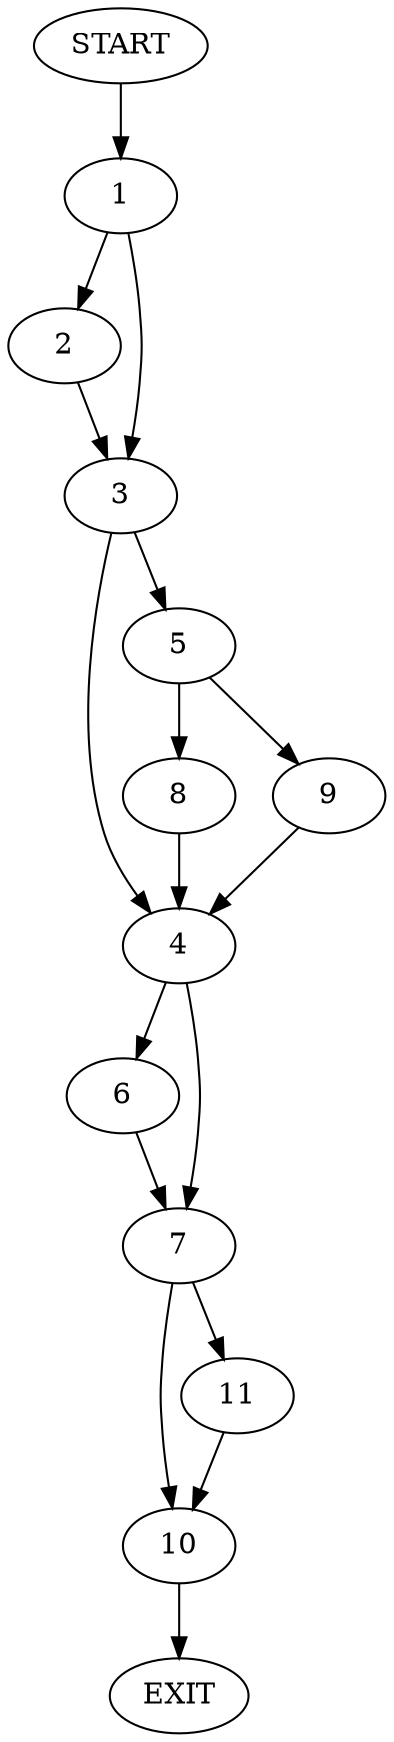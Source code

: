 digraph {
0 [label="START"]
12 [label="EXIT"]
0 -> 1
1 -> 2
1 -> 3
2 -> 3
3 -> 4
3 -> 5
4 -> 6
4 -> 7
5 -> 8
5 -> 9
8 -> 4
9 -> 4
6 -> 7
7 -> 10
7 -> 11
10 -> 12
11 -> 10
}

